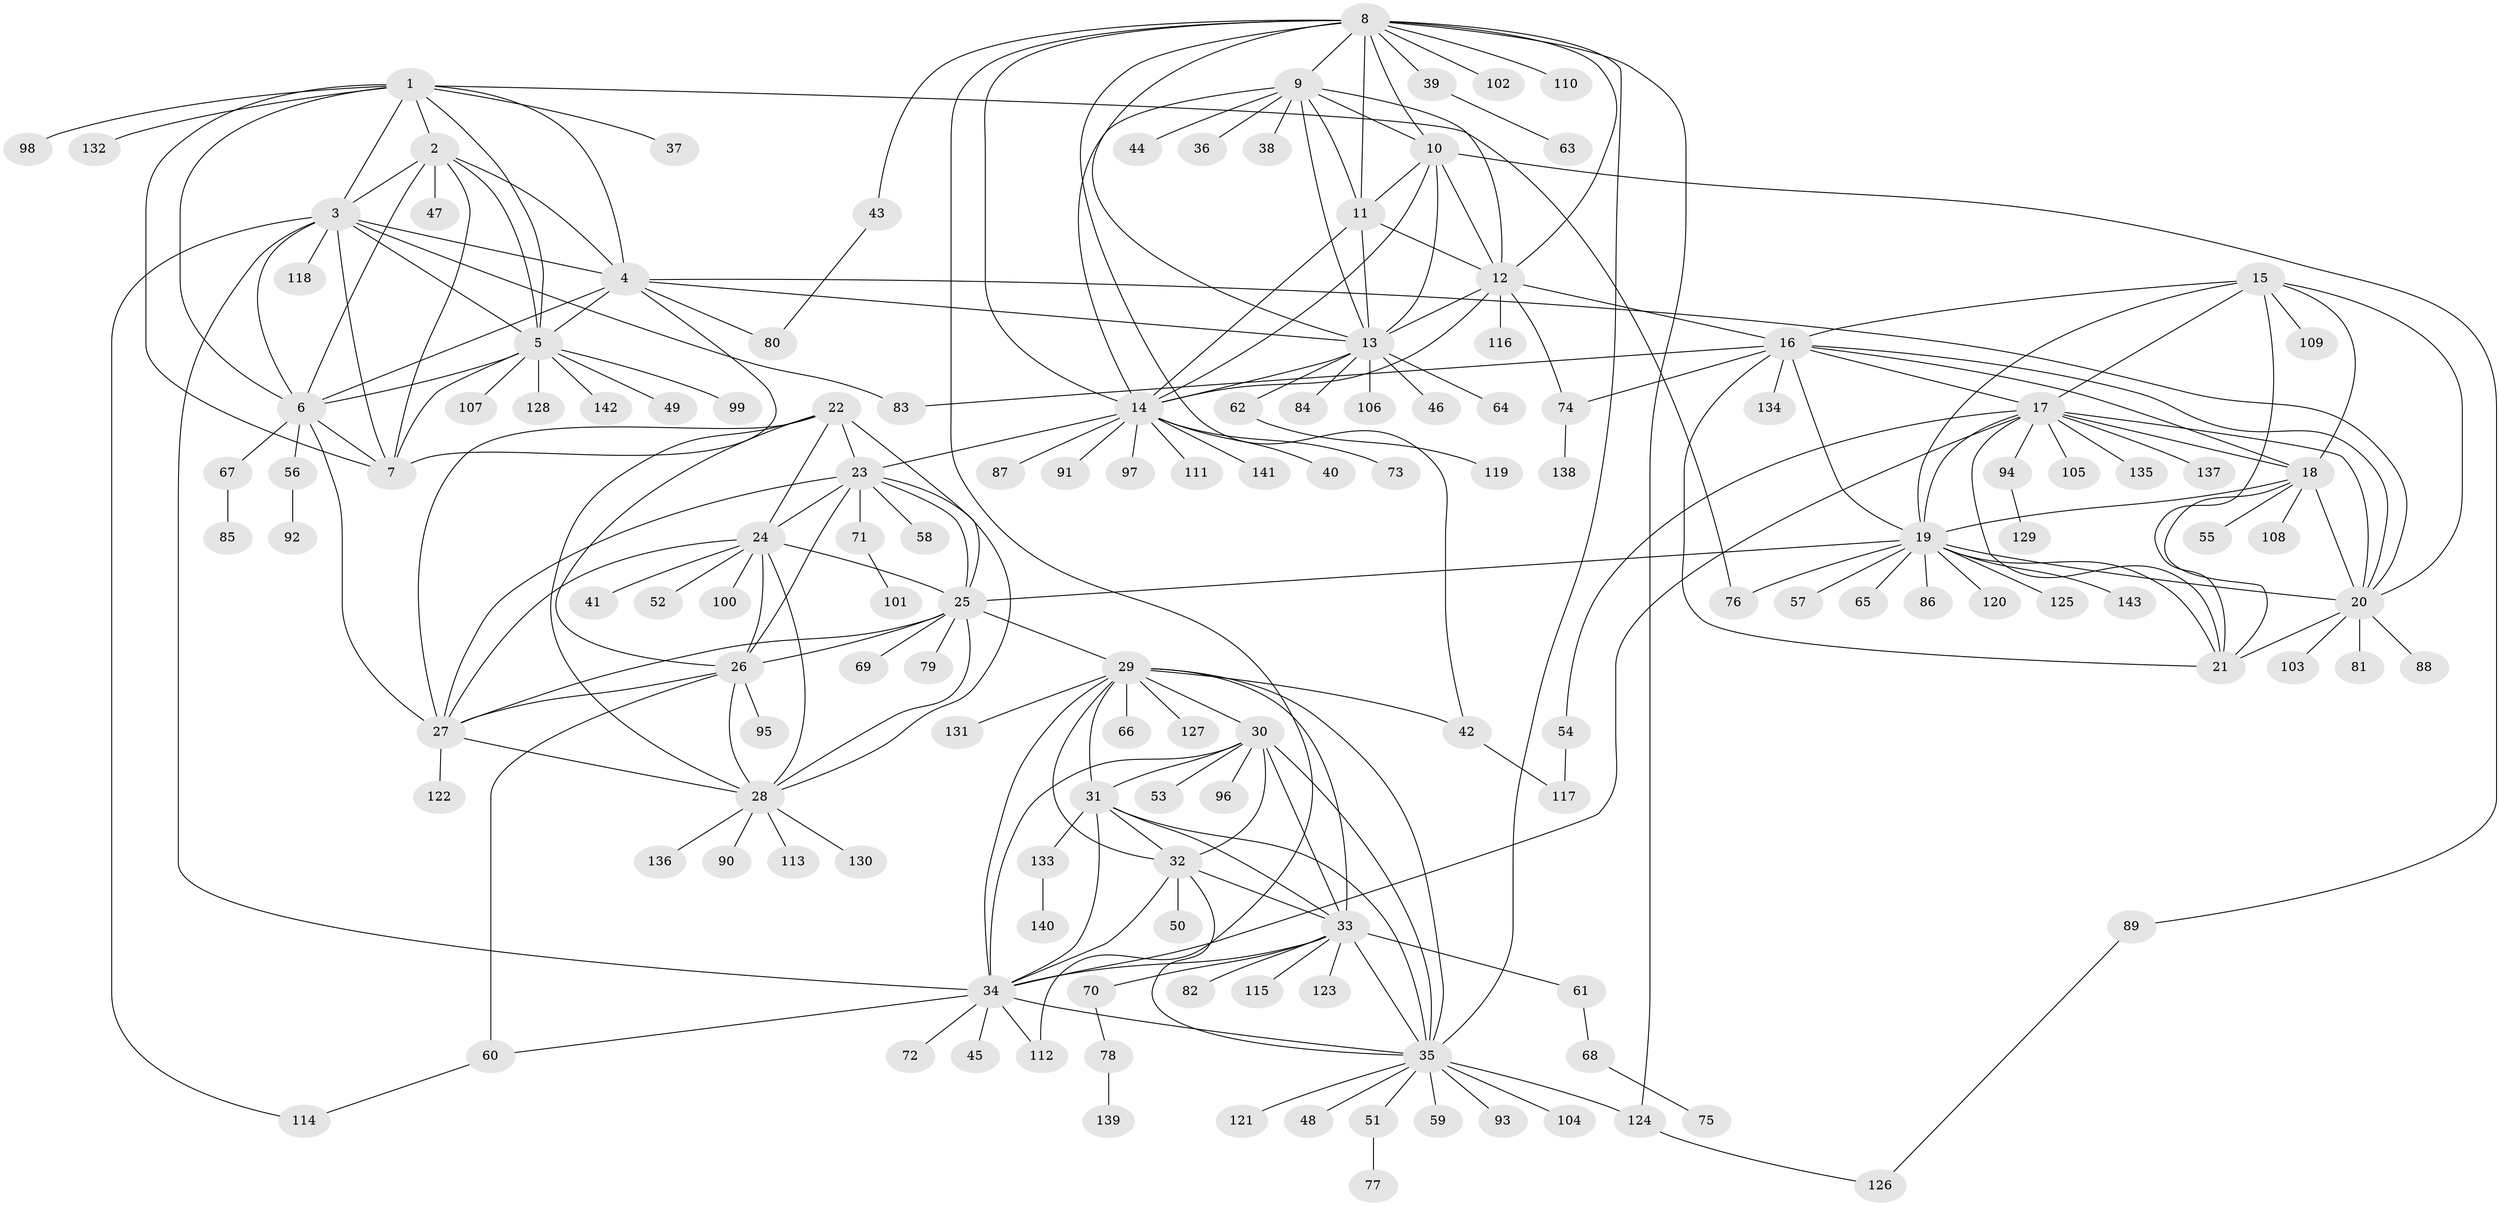 // Generated by graph-tools (version 1.1) at 2025/26/03/09/25 03:26:37]
// undirected, 143 vertices, 234 edges
graph export_dot {
graph [start="1"]
  node [color=gray90,style=filled];
  1;
  2;
  3;
  4;
  5;
  6;
  7;
  8;
  9;
  10;
  11;
  12;
  13;
  14;
  15;
  16;
  17;
  18;
  19;
  20;
  21;
  22;
  23;
  24;
  25;
  26;
  27;
  28;
  29;
  30;
  31;
  32;
  33;
  34;
  35;
  36;
  37;
  38;
  39;
  40;
  41;
  42;
  43;
  44;
  45;
  46;
  47;
  48;
  49;
  50;
  51;
  52;
  53;
  54;
  55;
  56;
  57;
  58;
  59;
  60;
  61;
  62;
  63;
  64;
  65;
  66;
  67;
  68;
  69;
  70;
  71;
  72;
  73;
  74;
  75;
  76;
  77;
  78;
  79;
  80;
  81;
  82;
  83;
  84;
  85;
  86;
  87;
  88;
  89;
  90;
  91;
  92;
  93;
  94;
  95;
  96;
  97;
  98;
  99;
  100;
  101;
  102;
  103;
  104;
  105;
  106;
  107;
  108;
  109;
  110;
  111;
  112;
  113;
  114;
  115;
  116;
  117;
  118;
  119;
  120;
  121;
  122;
  123;
  124;
  125;
  126;
  127;
  128;
  129;
  130;
  131;
  132;
  133;
  134;
  135;
  136;
  137;
  138;
  139;
  140;
  141;
  142;
  143;
  1 -- 2;
  1 -- 3;
  1 -- 4;
  1 -- 5;
  1 -- 6;
  1 -- 7;
  1 -- 37;
  1 -- 76;
  1 -- 98;
  1 -- 132;
  2 -- 3;
  2 -- 4;
  2 -- 5;
  2 -- 6;
  2 -- 7;
  2 -- 47;
  3 -- 4;
  3 -- 5;
  3 -- 6;
  3 -- 7;
  3 -- 34;
  3 -- 83;
  3 -- 114;
  3 -- 118;
  4 -- 5;
  4 -- 6;
  4 -- 7;
  4 -- 13;
  4 -- 20;
  4 -- 80;
  5 -- 6;
  5 -- 7;
  5 -- 49;
  5 -- 99;
  5 -- 107;
  5 -- 128;
  5 -- 142;
  6 -- 7;
  6 -- 27;
  6 -- 56;
  6 -- 67;
  8 -- 9;
  8 -- 10;
  8 -- 11;
  8 -- 12;
  8 -- 13;
  8 -- 14;
  8 -- 35;
  8 -- 39;
  8 -- 42;
  8 -- 43;
  8 -- 102;
  8 -- 110;
  8 -- 112;
  8 -- 124;
  9 -- 10;
  9 -- 11;
  9 -- 12;
  9 -- 13;
  9 -- 14;
  9 -- 36;
  9 -- 38;
  9 -- 44;
  10 -- 11;
  10 -- 12;
  10 -- 13;
  10 -- 14;
  10 -- 89;
  11 -- 12;
  11 -- 13;
  11 -- 14;
  12 -- 13;
  12 -- 14;
  12 -- 16;
  12 -- 74;
  12 -- 116;
  13 -- 14;
  13 -- 46;
  13 -- 62;
  13 -- 64;
  13 -- 84;
  13 -- 106;
  14 -- 23;
  14 -- 40;
  14 -- 73;
  14 -- 87;
  14 -- 91;
  14 -- 97;
  14 -- 111;
  14 -- 141;
  15 -- 16;
  15 -- 17;
  15 -- 18;
  15 -- 19;
  15 -- 20;
  15 -- 21;
  15 -- 109;
  16 -- 17;
  16 -- 18;
  16 -- 19;
  16 -- 20;
  16 -- 21;
  16 -- 74;
  16 -- 83;
  16 -- 134;
  17 -- 18;
  17 -- 19;
  17 -- 20;
  17 -- 21;
  17 -- 34;
  17 -- 54;
  17 -- 94;
  17 -- 105;
  17 -- 135;
  17 -- 137;
  18 -- 19;
  18 -- 20;
  18 -- 21;
  18 -- 55;
  18 -- 108;
  19 -- 20;
  19 -- 21;
  19 -- 25;
  19 -- 57;
  19 -- 65;
  19 -- 76;
  19 -- 86;
  19 -- 120;
  19 -- 125;
  19 -- 143;
  20 -- 21;
  20 -- 81;
  20 -- 88;
  20 -- 103;
  22 -- 23;
  22 -- 24;
  22 -- 25;
  22 -- 26;
  22 -- 27;
  22 -- 28;
  23 -- 24;
  23 -- 25;
  23 -- 26;
  23 -- 27;
  23 -- 28;
  23 -- 58;
  23 -- 71;
  24 -- 25;
  24 -- 26;
  24 -- 27;
  24 -- 28;
  24 -- 41;
  24 -- 52;
  24 -- 100;
  25 -- 26;
  25 -- 27;
  25 -- 28;
  25 -- 29;
  25 -- 69;
  25 -- 79;
  26 -- 27;
  26 -- 28;
  26 -- 60;
  26 -- 95;
  27 -- 28;
  27 -- 122;
  28 -- 90;
  28 -- 113;
  28 -- 130;
  28 -- 136;
  29 -- 30;
  29 -- 31;
  29 -- 32;
  29 -- 33;
  29 -- 34;
  29 -- 35;
  29 -- 42;
  29 -- 66;
  29 -- 127;
  29 -- 131;
  30 -- 31;
  30 -- 32;
  30 -- 33;
  30 -- 34;
  30 -- 35;
  30 -- 53;
  30 -- 96;
  31 -- 32;
  31 -- 33;
  31 -- 34;
  31 -- 35;
  31 -- 133;
  32 -- 33;
  32 -- 34;
  32 -- 35;
  32 -- 50;
  33 -- 34;
  33 -- 35;
  33 -- 61;
  33 -- 70;
  33 -- 82;
  33 -- 115;
  33 -- 123;
  34 -- 35;
  34 -- 45;
  34 -- 60;
  34 -- 72;
  34 -- 112;
  35 -- 48;
  35 -- 51;
  35 -- 59;
  35 -- 93;
  35 -- 104;
  35 -- 121;
  35 -- 124;
  39 -- 63;
  42 -- 117;
  43 -- 80;
  51 -- 77;
  54 -- 117;
  56 -- 92;
  60 -- 114;
  61 -- 68;
  62 -- 119;
  67 -- 85;
  68 -- 75;
  70 -- 78;
  71 -- 101;
  74 -- 138;
  78 -- 139;
  89 -- 126;
  94 -- 129;
  124 -- 126;
  133 -- 140;
}
